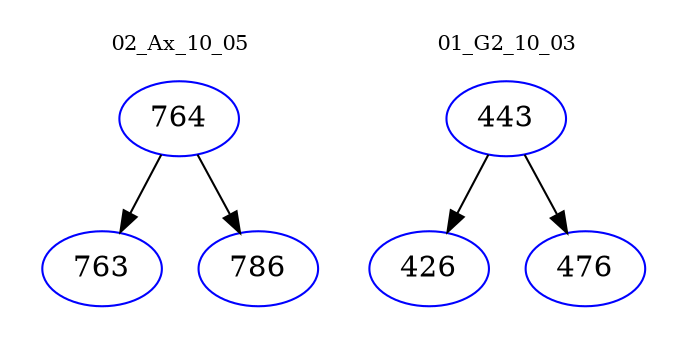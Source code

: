digraph{
subgraph cluster_0 {
color = white
label = "02_Ax_10_05";
fontsize=10;
T0_764 [label="764", color="blue"]
T0_764 -> T0_763 [color="black"]
T0_763 [label="763", color="blue"]
T0_764 -> T0_786 [color="black"]
T0_786 [label="786", color="blue"]
}
subgraph cluster_1 {
color = white
label = "01_G2_10_03";
fontsize=10;
T1_443 [label="443", color="blue"]
T1_443 -> T1_426 [color="black"]
T1_426 [label="426", color="blue"]
T1_443 -> T1_476 [color="black"]
T1_476 [label="476", color="blue"]
}
}
